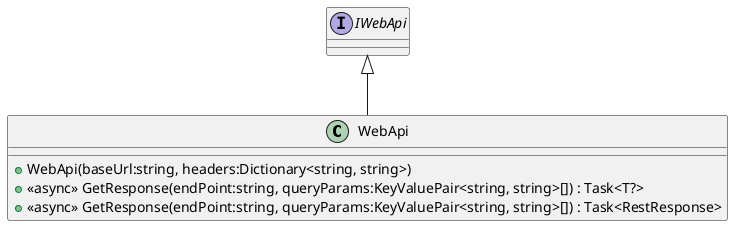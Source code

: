 @startuml
class WebApi {
    + WebApi(baseUrl:string, headers:Dictionary<string, string>)
    + <<async>> GetResponse(endPoint:string, queryParams:KeyValuePair<string, string>[]) : Task<T?>
    + <<async>> GetResponse(endPoint:string, queryParams:KeyValuePair<string, string>[]) : Task<RestResponse>
}
interface IWebApi
IWebApi <|-- WebApi
@enduml
